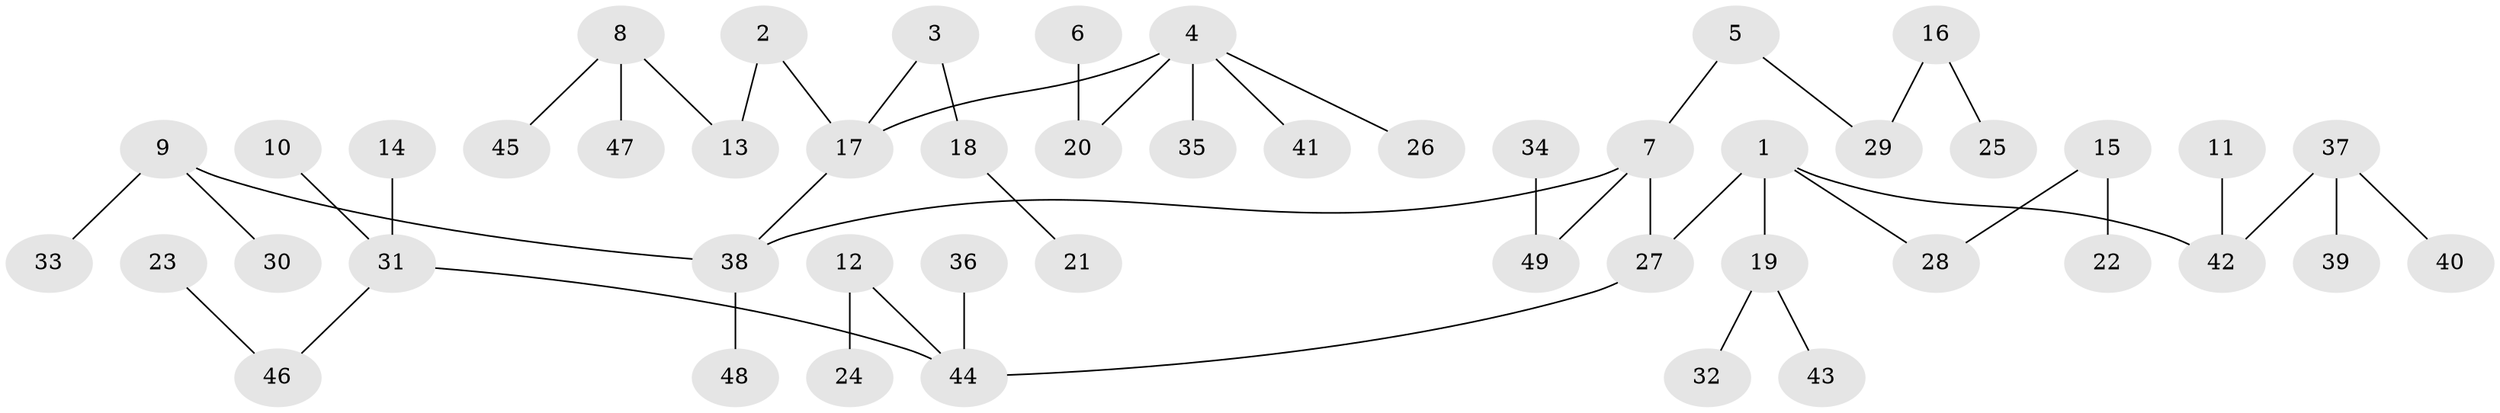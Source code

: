 // original degree distribution, {2: 0.2653061224489796, 6: 0.01020408163265306, 5: 0.05102040816326531, 4: 0.07142857142857142, 3: 0.12244897959183673, 1: 0.47959183673469385}
// Generated by graph-tools (version 1.1) at 2025/02/03/09/25 03:02:28]
// undirected, 49 vertices, 48 edges
graph export_dot {
graph [start="1"]
  node [color=gray90,style=filled];
  1;
  2;
  3;
  4;
  5;
  6;
  7;
  8;
  9;
  10;
  11;
  12;
  13;
  14;
  15;
  16;
  17;
  18;
  19;
  20;
  21;
  22;
  23;
  24;
  25;
  26;
  27;
  28;
  29;
  30;
  31;
  32;
  33;
  34;
  35;
  36;
  37;
  38;
  39;
  40;
  41;
  42;
  43;
  44;
  45;
  46;
  47;
  48;
  49;
  1 -- 19 [weight=1.0];
  1 -- 27 [weight=1.0];
  1 -- 28 [weight=1.0];
  1 -- 42 [weight=1.0];
  2 -- 13 [weight=1.0];
  2 -- 17 [weight=1.0];
  3 -- 17 [weight=1.0];
  3 -- 18 [weight=1.0];
  4 -- 17 [weight=1.0];
  4 -- 20 [weight=1.0];
  4 -- 26 [weight=1.0];
  4 -- 35 [weight=1.0];
  4 -- 41 [weight=1.0];
  5 -- 7 [weight=1.0];
  5 -- 29 [weight=1.0];
  6 -- 20 [weight=1.0];
  7 -- 27 [weight=1.0];
  7 -- 38 [weight=1.0];
  7 -- 49 [weight=1.0];
  8 -- 13 [weight=1.0];
  8 -- 45 [weight=1.0];
  8 -- 47 [weight=1.0];
  9 -- 30 [weight=1.0];
  9 -- 33 [weight=1.0];
  9 -- 38 [weight=1.0];
  10 -- 31 [weight=1.0];
  11 -- 42 [weight=1.0];
  12 -- 24 [weight=1.0];
  12 -- 44 [weight=1.0];
  14 -- 31 [weight=1.0];
  15 -- 22 [weight=1.0];
  15 -- 28 [weight=1.0];
  16 -- 25 [weight=1.0];
  16 -- 29 [weight=1.0];
  17 -- 38 [weight=1.0];
  18 -- 21 [weight=1.0];
  19 -- 32 [weight=1.0];
  19 -- 43 [weight=1.0];
  23 -- 46 [weight=1.0];
  27 -- 44 [weight=1.0];
  31 -- 44 [weight=1.0];
  31 -- 46 [weight=1.0];
  34 -- 49 [weight=1.0];
  36 -- 44 [weight=1.0];
  37 -- 39 [weight=1.0];
  37 -- 40 [weight=1.0];
  37 -- 42 [weight=1.0];
  38 -- 48 [weight=1.0];
}
